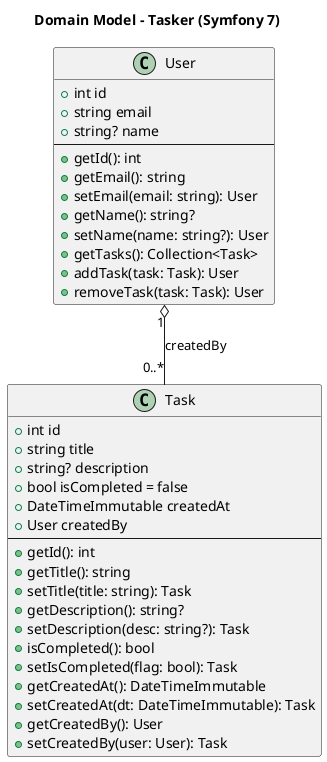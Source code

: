 @startuml
title Domain Model - Tasker (Symfony 7)

class User {
  +int id
  +string email
  +string? name
  --
  +getId(): int
  +getEmail(): string
  +setEmail(email: string): User
  +getName(): string?
  +setName(name: string?): User
  +getTasks(): Collection<Task>
  +addTask(task: Task): User
  +removeTask(task: Task): User
}

class Task {
  +int id
  +string title
  +string? description
  +bool isCompleted = false
  +DateTimeImmutable createdAt
  +User createdBy
  --
  +getId(): int
  +getTitle(): string
  +setTitle(title: string): Task
  +getDescription(): string?
  +setDescription(desc: string?): Task
  +isCompleted(): bool
  +setIsCompleted(flag: bool): Task
  +getCreatedAt(): DateTimeImmutable
  +setCreatedAt(dt: DateTimeImmutable): Task
  +getCreatedBy(): User
  +setCreatedBy(user: User): Task
}

User "1" o-- "0..*" Task : createdBy

@enduml

